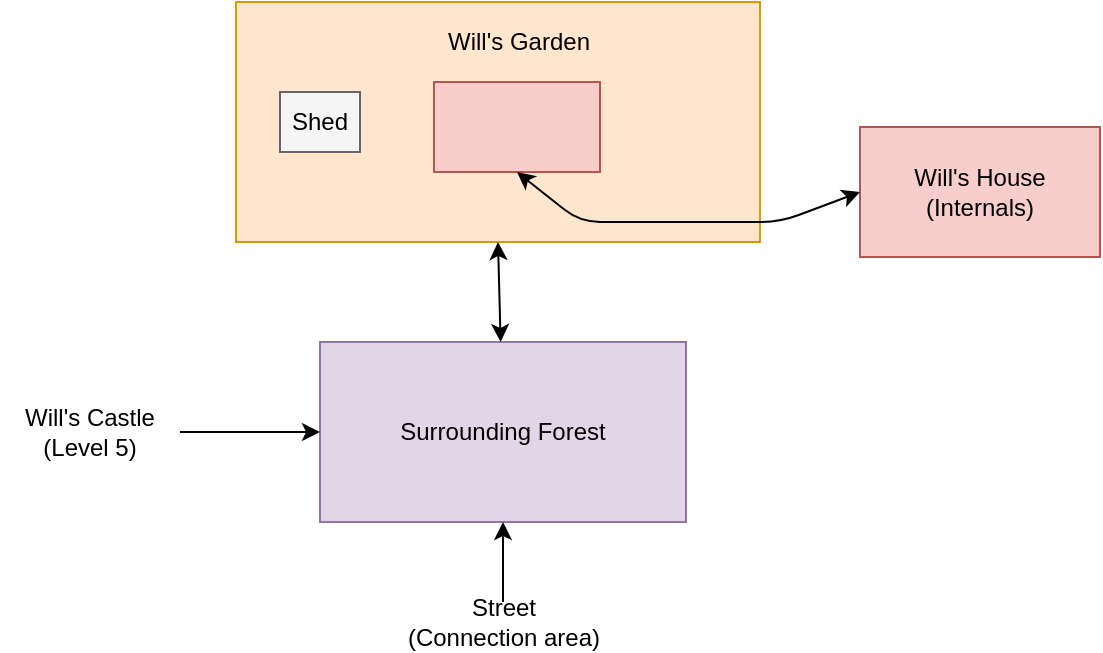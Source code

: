 <mxfile version="12.3.8" type="google" pages="1"><diagram id="UbKpKCS8htUaHeBHT0tf" name="Page-1"><mxGraphModel dx="768" dy="415" grid="1" gridSize="10" guides="1" tooltips="1" connect="1" arrows="1" fold="1" page="1" pageScale="1" pageWidth="827" pageHeight="1169" math="0" shadow="0"><root><mxCell id="0"/><mxCell id="1" parent="0"/><mxCell id="AsVsVd-JQWpwcAl3l6CH-1" value="Surrounding Forest" style="rounded=0;whiteSpace=wrap;html=1;fillColor=#e1d5e7;strokeColor=#9673a6;" vertex="1" parent="1"><mxGeometry x="310" y="330" width="183" height="90" as="geometry"/></mxCell><mxCell id="AsVsVd-JQWpwcAl3l6CH-4" value="" style="rounded=0;whiteSpace=wrap;html=1;fillColor=#ffe6cc;strokeColor=#d79b00;" vertex="1" parent="1"><mxGeometry x="268" y="160" width="262" height="120" as="geometry"/></mxCell><mxCell id="AsVsVd-JQWpwcAl3l6CH-5" value="" style="rounded=0;whiteSpace=wrap;html=1;fillColor=#f8cecc;strokeColor=#b85450;" vertex="1" parent="1"><mxGeometry x="367" y="200" width="83" height="45" as="geometry"/></mxCell><mxCell id="AsVsVd-JQWpwcAl3l6CH-24" value="" style="edgeStyle=orthogonalEdgeStyle;rounded=0;orthogonalLoop=1;jettySize=auto;html=1;entryX=0;entryY=0.5;entryDx=0;entryDy=0;" edge="1" parent="1" source="AsVsVd-JQWpwcAl3l6CH-6" target="AsVsVd-JQWpwcAl3l6CH-1"><mxGeometry relative="1" as="geometry"><mxPoint x="320" y="375" as="targetPoint"/></mxGeometry></mxCell><mxCell id="AsVsVd-JQWpwcAl3l6CH-6" value="Will's Castle&lt;br&gt;(Level 5)" style="text;html=1;strokeColor=none;fillColor=none;align=center;verticalAlign=middle;whiteSpace=wrap;rounded=0;" vertex="1" parent="1"><mxGeometry x="150" y="365" width="90" height="20" as="geometry"/></mxCell><mxCell id="AsVsVd-JQWpwcAl3l6CH-7" value="Will's Garden&lt;br&gt;" style="text;html=1;align=center;verticalAlign=middle;resizable=0;points=[];;autosize=1;" vertex="1" parent="1"><mxGeometry x="363.5" y="170" width="90" height="20" as="geometry"/></mxCell><mxCell id="AsVsVd-JQWpwcAl3l6CH-8" value="" style="rounded=0;whiteSpace=wrap;html=1;fillColor=#f5f5f5;strokeColor=#666666;fontColor=#333333;" vertex="1" parent="1"><mxGeometry x="290" y="205" width="40" height="30" as="geometry"/></mxCell><mxCell id="AsVsVd-JQWpwcAl3l6CH-9" value="Shed" style="text;html=1;strokeColor=none;fillColor=none;align=center;verticalAlign=middle;whiteSpace=wrap;rounded=0;" vertex="1" parent="1"><mxGeometry x="290" y="210" width="40" height="20" as="geometry"/></mxCell><mxCell id="AsVsVd-JQWpwcAl3l6CH-18" value="" style="endArrow=classic;startArrow=classic;html=1;entryX=0.5;entryY=1;entryDx=0;entryDy=0;" edge="1" parent="1" source="AsVsVd-JQWpwcAl3l6CH-1" target="AsVsVd-JQWpwcAl3l6CH-4"><mxGeometry width="50" height="50" relative="1" as="geometry"><mxPoint x="363" y="330" as="sourcePoint"/><mxPoint x="413" y="280" as="targetPoint"/></mxGeometry></mxCell><mxCell id="AsVsVd-JQWpwcAl3l6CH-20" value="Will's House&lt;br&gt;(Internals)" style="rounded=0;whiteSpace=wrap;html=1;fillColor=#f8cecc;strokeColor=#b85450;" vertex="1" parent="1"><mxGeometry x="580" y="222.5" width="120" height="65" as="geometry"/></mxCell><mxCell id="AsVsVd-JQWpwcAl3l6CH-22" value="" style="endArrow=classic;startArrow=classic;html=1;entryX=0;entryY=0.5;entryDx=0;entryDy=0;exitX=0.5;exitY=1;exitDx=0;exitDy=0;" edge="1" parent="1" source="AsVsVd-JQWpwcAl3l6CH-5" target="AsVsVd-JQWpwcAl3l6CH-20"><mxGeometry width="50" height="50" relative="1" as="geometry"><mxPoint x="150" y="500" as="sourcePoint"/><mxPoint x="200" y="450" as="targetPoint"/><Array as="points"><mxPoint x="440" y="270"/><mxPoint x="490" y="270"/><mxPoint x="540" y="270"/></Array></mxGeometry></mxCell><mxCell id="AsVsVd-JQWpwcAl3l6CH-29" style="edgeStyle=orthogonalEdgeStyle;rounded=0;orthogonalLoop=1;jettySize=auto;html=1;entryX=0.5;entryY=1;entryDx=0;entryDy=0;" edge="1" parent="1" source="AsVsVd-JQWpwcAl3l6CH-26" target="AsVsVd-JQWpwcAl3l6CH-1"><mxGeometry relative="1" as="geometry"/></mxCell><mxCell id="AsVsVd-JQWpwcAl3l6CH-26" value="Street &lt;br&gt;(Connection area)" style="text;html=1;strokeColor=none;fillColor=none;align=center;verticalAlign=middle;whiteSpace=wrap;rounded=0;" vertex="1" parent="1"><mxGeometry x="344.5" y="460" width="114" height="20" as="geometry"/></mxCell></root></mxGraphModel></diagram></mxfile>